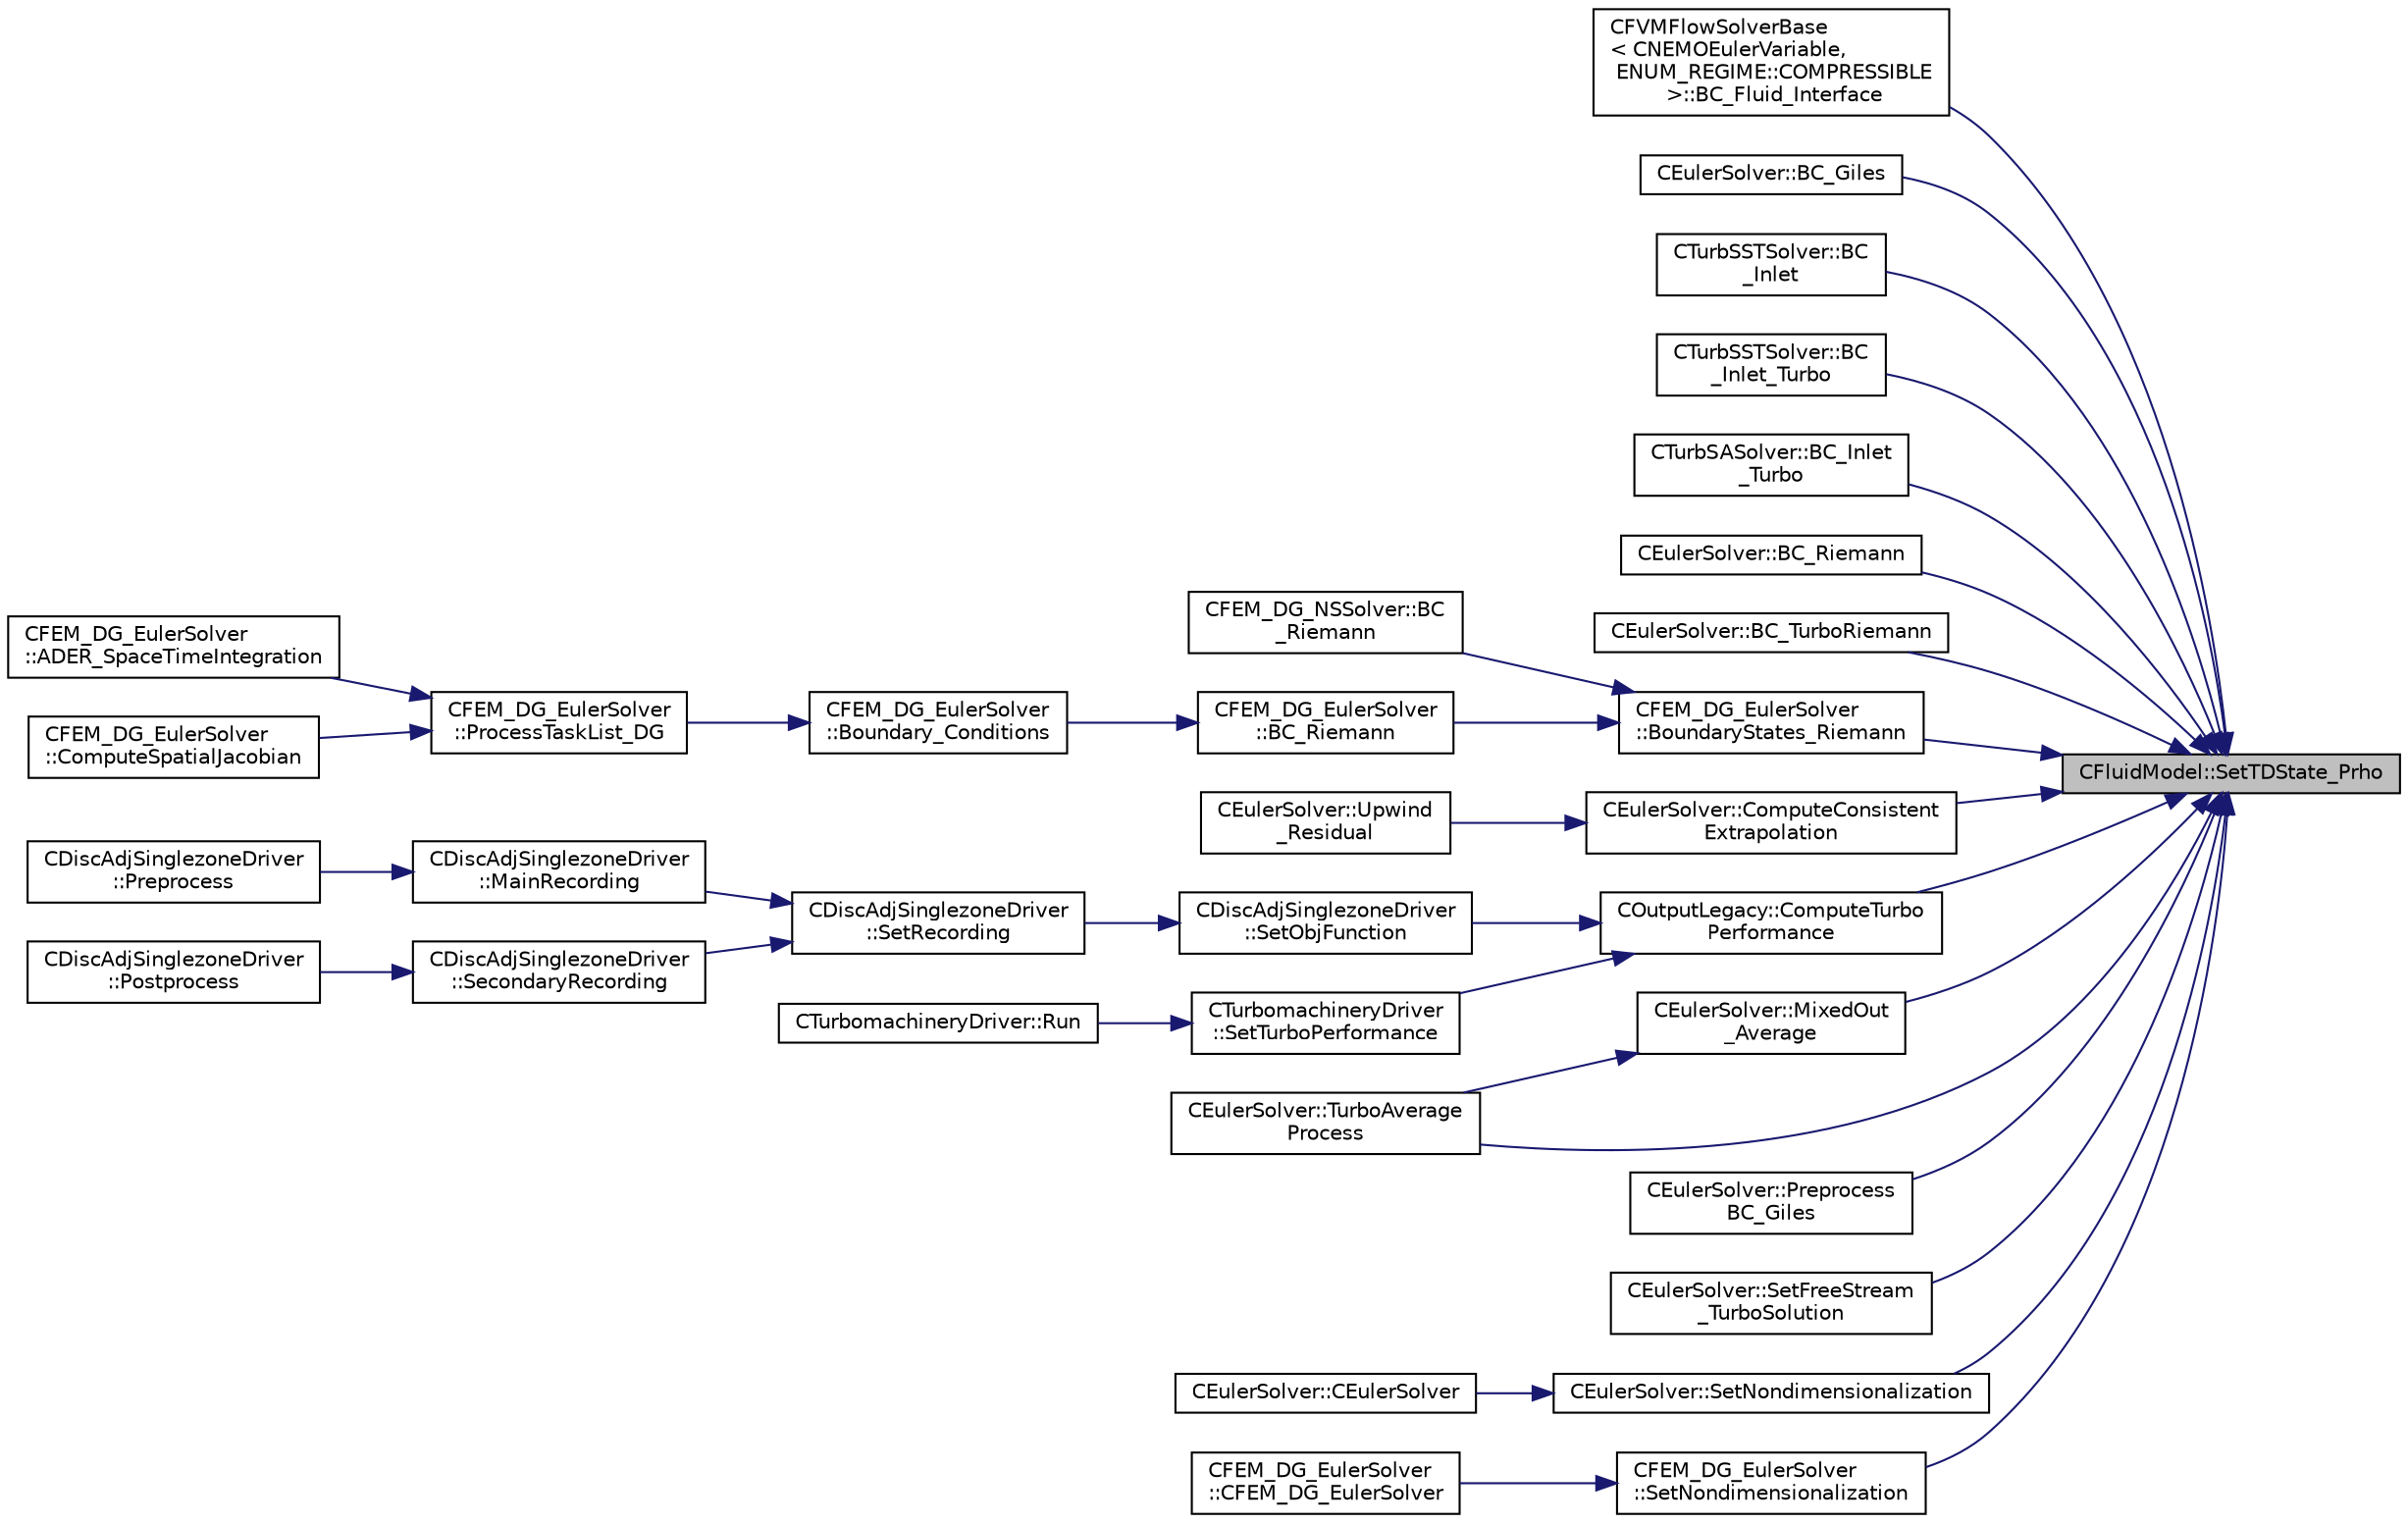 digraph "CFluidModel::SetTDState_Prho"
{
 // LATEX_PDF_SIZE
  edge [fontname="Helvetica",fontsize="10",labelfontname="Helvetica",labelfontsize="10"];
  node [fontname="Helvetica",fontsize="10",shape=record];
  rankdir="RL";
  Node1 [label="CFluidModel::SetTDState_Prho",height=0.2,width=0.4,color="black", fillcolor="grey75", style="filled", fontcolor="black",tooltip="virtual member that would be different for each gas model implemented"];
  Node1 -> Node2 [dir="back",color="midnightblue",fontsize="10",style="solid",fontname="Helvetica"];
  Node2 [label="CFVMFlowSolverBase\l\< CNEMOEulerVariable,\l ENUM_REGIME::COMPRESSIBLE\l \>::BC_Fluid_Interface",height=0.2,width=0.4,color="black", fillcolor="white", style="filled",URL="$classCFVMFlowSolverBase.html#aba13af32acdc3fdae92901125a94ab0f",tooltip="Impose the interface state across sliding meshes."];
  Node1 -> Node3 [dir="back",color="midnightblue",fontsize="10",style="solid",fontname="Helvetica"];
  Node3 [label="CEulerSolver::BC_Giles",height=0.2,width=0.4,color="black", fillcolor="white", style="filled",URL="$classCEulerSolver.html#a40fad0a57e8dcba8a8f4d4fa8eab02f0",tooltip="Impose the boundary condition using characteristic recostruction."];
  Node1 -> Node4 [dir="back",color="midnightblue",fontsize="10",style="solid",fontname="Helvetica"];
  Node4 [label="CTurbSSTSolver::BC\l_Inlet",height=0.2,width=0.4,color="black", fillcolor="white", style="filled",URL="$classCTurbSSTSolver.html#ad82e31e58c6d95db62377666c3554d3d",tooltip="Impose the inlet boundary condition."];
  Node1 -> Node5 [dir="back",color="midnightblue",fontsize="10",style="solid",fontname="Helvetica"];
  Node5 [label="CTurbSSTSolver::BC\l_Inlet_Turbo",height=0.2,width=0.4,color="black", fillcolor="white", style="filled",URL="$classCTurbSSTSolver.html#a054ade13cc21d3d718c8fa2f2d514112",tooltip="Impose the inlet boundary condition."];
  Node1 -> Node6 [dir="back",color="midnightblue",fontsize="10",style="solid",fontname="Helvetica"];
  Node6 [label="CTurbSASolver::BC_Inlet\l_Turbo",height=0.2,width=0.4,color="black", fillcolor="white", style="filled",URL="$classCTurbSASolver.html#a9cdd12aa912c00c12dbb80cc21c7977a",tooltip="Impose the inlet boundary condition."];
  Node1 -> Node7 [dir="back",color="midnightblue",fontsize="10",style="solid",fontname="Helvetica"];
  Node7 [label="CEulerSolver::BC_Riemann",height=0.2,width=0.4,color="black", fillcolor="white", style="filled",URL="$classCEulerSolver.html#a4ad4a65b3fc5a51b1561436736f7f7ca",tooltip="Impose the boundary condition using characteristic recostruction."];
  Node1 -> Node8 [dir="back",color="midnightblue",fontsize="10",style="solid",fontname="Helvetica"];
  Node8 [label="CEulerSolver::BC_TurboRiemann",height=0.2,width=0.4,color="black", fillcolor="white", style="filled",URL="$classCEulerSolver.html#a8e036f2dff1d945d814c93a74159a3cc",tooltip="Impose the boundary condition using characteristic recostruction."];
  Node1 -> Node9 [dir="back",color="midnightblue",fontsize="10",style="solid",fontname="Helvetica"];
  Node9 [label="CFEM_DG_EulerSolver\l::BoundaryStates_Riemann",height=0.2,width=0.4,color="black", fillcolor="white", style="filled",URL="$classCFEM__DG__EulerSolver.html#a5bfdc0bca1daa8e5d716d4fc3c7f5867",tooltip="Function, which computes the boundary states in the integration points of the boundary face by applyi..."];
  Node9 -> Node10 [dir="back",color="midnightblue",fontsize="10",style="solid",fontname="Helvetica"];
  Node10 [label="CFEM_DG_NSSolver::BC\l_Riemann",height=0.2,width=0.4,color="black", fillcolor="white", style="filled",URL="$classCFEM__DG__NSSolver.html#a22b8079ccea001f1a35d236bfb2750d4",tooltip="Impose the boundary condition using characteristic reconstruction."];
  Node9 -> Node11 [dir="back",color="midnightblue",fontsize="10",style="solid",fontname="Helvetica"];
  Node11 [label="CFEM_DG_EulerSolver\l::BC_Riemann",height=0.2,width=0.4,color="black", fillcolor="white", style="filled",URL="$classCFEM__DG__EulerSolver.html#aaff04081aba8d9e24f0e615161e8020f",tooltip="Impose the boundary condition using characteristic reconstruction. It is a virtual function,..."];
  Node11 -> Node12 [dir="back",color="midnightblue",fontsize="10",style="solid",fontname="Helvetica"];
  Node12 [label="CFEM_DG_EulerSolver\l::Boundary_Conditions",height=0.2,width=0.4,color="black", fillcolor="white", style="filled",URL="$classCFEM__DG__EulerSolver.html#ae37f8eba6d7793bc4edb5de6e26f992d",tooltip="Function, which computes the spatial residual for the DG discretization."];
  Node12 -> Node13 [dir="back",color="midnightblue",fontsize="10",style="solid",fontname="Helvetica"];
  Node13 [label="CFEM_DG_EulerSolver\l::ProcessTaskList_DG",height=0.2,width=0.4,color="black", fillcolor="white", style="filled",URL="$classCFEM__DG__EulerSolver.html#ae807ca68b2d465020b63d617d54e339a",tooltip="Function, which processes the list of tasks to be executed by the DG solver."];
  Node13 -> Node14 [dir="back",color="midnightblue",fontsize="10",style="solid",fontname="Helvetica"];
  Node14 [label="CFEM_DG_EulerSolver\l::ADER_SpaceTimeIntegration",height=0.2,width=0.4,color="black", fillcolor="white", style="filled",URL="$classCFEM__DG__EulerSolver.html#a0fe3772f40c29248f26fb08fa215af4e",tooltip="Function, to carry out the space time integration for ADER with time accurate local time stepping."];
  Node13 -> Node15 [dir="back",color="midnightblue",fontsize="10",style="solid",fontname="Helvetica"];
  Node15 [label="CFEM_DG_EulerSolver\l::ComputeSpatialJacobian",height=0.2,width=0.4,color="black", fillcolor="white", style="filled",URL="$classCFEM__DG__EulerSolver.html#a370cb798d700bb080b52ec22834f78da",tooltip="Function, which controls the computation of the spatial Jacobian."];
  Node1 -> Node16 [dir="back",color="midnightblue",fontsize="10",style="solid",fontname="Helvetica"];
  Node16 [label="CEulerSolver::ComputeConsistent\lExtrapolation",height=0.2,width=0.4,color="black", fillcolor="white", style="filled",URL="$classCEulerSolver.html#a20c173e52b1401a8f2256d0298d82037",tooltip="Recompute the extrapolated quantities, after MUSCL reconstruction, in a more thermodynamically consis..."];
  Node16 -> Node17 [dir="back",color="midnightblue",fontsize="10",style="solid",fontname="Helvetica"];
  Node17 [label="CEulerSolver::Upwind\l_Residual",height=0.2,width=0.4,color="black", fillcolor="white", style="filled",URL="$classCEulerSolver.html#aa9729921eed9546daca6ca891ad2a9bb",tooltip="Compute the spatial integration using a upwind scheme."];
  Node1 -> Node18 [dir="back",color="midnightblue",fontsize="10",style="solid",fontname="Helvetica"];
  Node18 [label="COutputLegacy::ComputeTurbo\lPerformance",height=0.2,width=0.4,color="black", fillcolor="white", style="filled",URL="$classCOutputLegacy.html#a870a4170d6099c1f7c589596e20d2079",tooltip="Compute ."];
  Node18 -> Node19 [dir="back",color="midnightblue",fontsize="10",style="solid",fontname="Helvetica"];
  Node19 [label="CDiscAdjSinglezoneDriver\l::SetObjFunction",height=0.2,width=0.4,color="black", fillcolor="white", style="filled",URL="$classCDiscAdjSinglezoneDriver.html#aea0513ac808106c6a92be610b3b17a6a",tooltip="Set the objective function."];
  Node19 -> Node20 [dir="back",color="midnightblue",fontsize="10",style="solid",fontname="Helvetica"];
  Node20 [label="CDiscAdjSinglezoneDriver\l::SetRecording",height=0.2,width=0.4,color="black", fillcolor="white", style="filled",URL="$classCDiscAdjSinglezoneDriver.html#ac5a9bbc8bf431a06a4ec315a514c9428",tooltip="Record one iteration of a flow iteration in within multiple zones."];
  Node20 -> Node21 [dir="back",color="midnightblue",fontsize="10",style="solid",fontname="Helvetica"];
  Node21 [label="CDiscAdjSinglezoneDriver\l::MainRecording",height=0.2,width=0.4,color="black", fillcolor="white", style="filled",URL="$classCDiscAdjSinglezoneDriver.html#af4087bc4859a336b67555336d8f28aaf",tooltip="Record the main computational path."];
  Node21 -> Node22 [dir="back",color="midnightblue",fontsize="10",style="solid",fontname="Helvetica"];
  Node22 [label="CDiscAdjSinglezoneDriver\l::Preprocess",height=0.2,width=0.4,color="black", fillcolor="white", style="filled",URL="$classCDiscAdjSinglezoneDriver.html#a231f69c77c922207c235930508b1db67",tooltip="Preprocess the single-zone iteration."];
  Node20 -> Node23 [dir="back",color="midnightblue",fontsize="10",style="solid",fontname="Helvetica"];
  Node23 [label="CDiscAdjSinglezoneDriver\l::SecondaryRecording",height=0.2,width=0.4,color="black", fillcolor="white", style="filled",URL="$classCDiscAdjSinglezoneDriver.html#ad328a74dd89ed2e335b22c4bf2b53cb0",tooltip="Record the secondary computational path."];
  Node23 -> Node24 [dir="back",color="midnightblue",fontsize="10",style="solid",fontname="Helvetica"];
  Node24 [label="CDiscAdjSinglezoneDriver\l::Postprocess",height=0.2,width=0.4,color="black", fillcolor="white", style="filled",URL="$classCDiscAdjSinglezoneDriver.html#a8646cc443849a97868c59003066bb850",tooltip="Postprocess the adjoint iteration for ZONE_0."];
  Node18 -> Node25 [dir="back",color="midnightblue",fontsize="10",style="solid",fontname="Helvetica"];
  Node25 [label="CTurbomachineryDriver\l::SetTurboPerformance",height=0.2,width=0.4,color="black", fillcolor="white", style="filled",URL="$classCTurbomachineryDriver.html#a5f79f6d56a18a557d1afce41629ec743",tooltip="Set Mixing Plane interface within multiple zones."];
  Node25 -> Node26 [dir="back",color="midnightblue",fontsize="10",style="solid",fontname="Helvetica"];
  Node26 [label="CTurbomachineryDriver::Run",height=0.2,width=0.4,color="black", fillcolor="white", style="filled",URL="$classCTurbomachineryDriver.html#ab7014fa08e7f173449b42cd0dc43498d",tooltip="Run a single iteration of the physics within multiple zones."];
  Node1 -> Node27 [dir="back",color="midnightblue",fontsize="10",style="solid",fontname="Helvetica"];
  Node27 [label="CEulerSolver::MixedOut\l_Average",height=0.2,width=0.4,color="black", fillcolor="white", style="filled",URL="$classCEulerSolver.html#ad3cdd2a1dd358b558857951b8a339318",tooltip="it performs a mixed out average of the nodes of a boundary."];
  Node27 -> Node28 [dir="back",color="midnightblue",fontsize="10",style="solid",fontname="Helvetica"];
  Node28 [label="CEulerSolver::TurboAverage\lProcess",height=0.2,width=0.4,color="black", fillcolor="white", style="filled",URL="$classCEulerSolver.html#afe2f428da073b80f64c41422971f9748",tooltip="It computes average quantities along the span for turbomachinery analysis."];
  Node1 -> Node29 [dir="back",color="midnightblue",fontsize="10",style="solid",fontname="Helvetica"];
  Node29 [label="CEulerSolver::Preprocess\lBC_Giles",height=0.2,width=0.4,color="black", fillcolor="white", style="filled",URL="$classCEulerSolver.html#a4effd63e51aef9426ea0e327c104bb30",tooltip="It computes Fourier transformation for the needed quantities along the pitch for each span in turboma..."];
  Node1 -> Node30 [dir="back",color="midnightblue",fontsize="10",style="solid",fontname="Helvetica"];
  Node30 [label="CEulerSolver::SetFreeStream\l_TurboSolution",height=0.2,width=0.4,color="black", fillcolor="white", style="filled",URL="$classCEulerSolver.html#aba587fb4b29f6925b9a669b0f31d449f",tooltip="Set the solution using the Freestream values."];
  Node1 -> Node31 [dir="back",color="midnightblue",fontsize="10",style="solid",fontname="Helvetica"];
  Node31 [label="CEulerSolver::SetNondimensionalization",height=0.2,width=0.4,color="black", fillcolor="white", style="filled",URL="$classCEulerSolver.html#a1c633d6e77fefb2e76308e2ba0af0c2c",tooltip="Set the solver nondimensionalization."];
  Node31 -> Node32 [dir="back",color="midnightblue",fontsize="10",style="solid",fontname="Helvetica"];
  Node32 [label="CEulerSolver::CEulerSolver",height=0.2,width=0.4,color="black", fillcolor="white", style="filled",URL="$classCEulerSolver.html#acb987947b2e76a9900605cb5fee72460",tooltip="Main constructor of this class."];
  Node1 -> Node33 [dir="back",color="midnightblue",fontsize="10",style="solid",fontname="Helvetica"];
  Node33 [label="CFEM_DG_EulerSolver\l::SetNondimensionalization",height=0.2,width=0.4,color="black", fillcolor="white", style="filled",URL="$classCFEM__DG__EulerSolver.html#a31316dc2fe564329d9bb372961b10a3a",tooltip="Set the fluid solver nondimensionalization."];
  Node33 -> Node34 [dir="back",color="midnightblue",fontsize="10",style="solid",fontname="Helvetica"];
  Node34 [label="CFEM_DG_EulerSolver\l::CFEM_DG_EulerSolver",height=0.2,width=0.4,color="black", fillcolor="white", style="filled",URL="$classCFEM__DG__EulerSolver.html#a70d30ef9e7cd7620d54ec73f4b1ed28c",tooltip=" "];
  Node1 -> Node28 [dir="back",color="midnightblue",fontsize="10",style="solid",fontname="Helvetica"];
}
